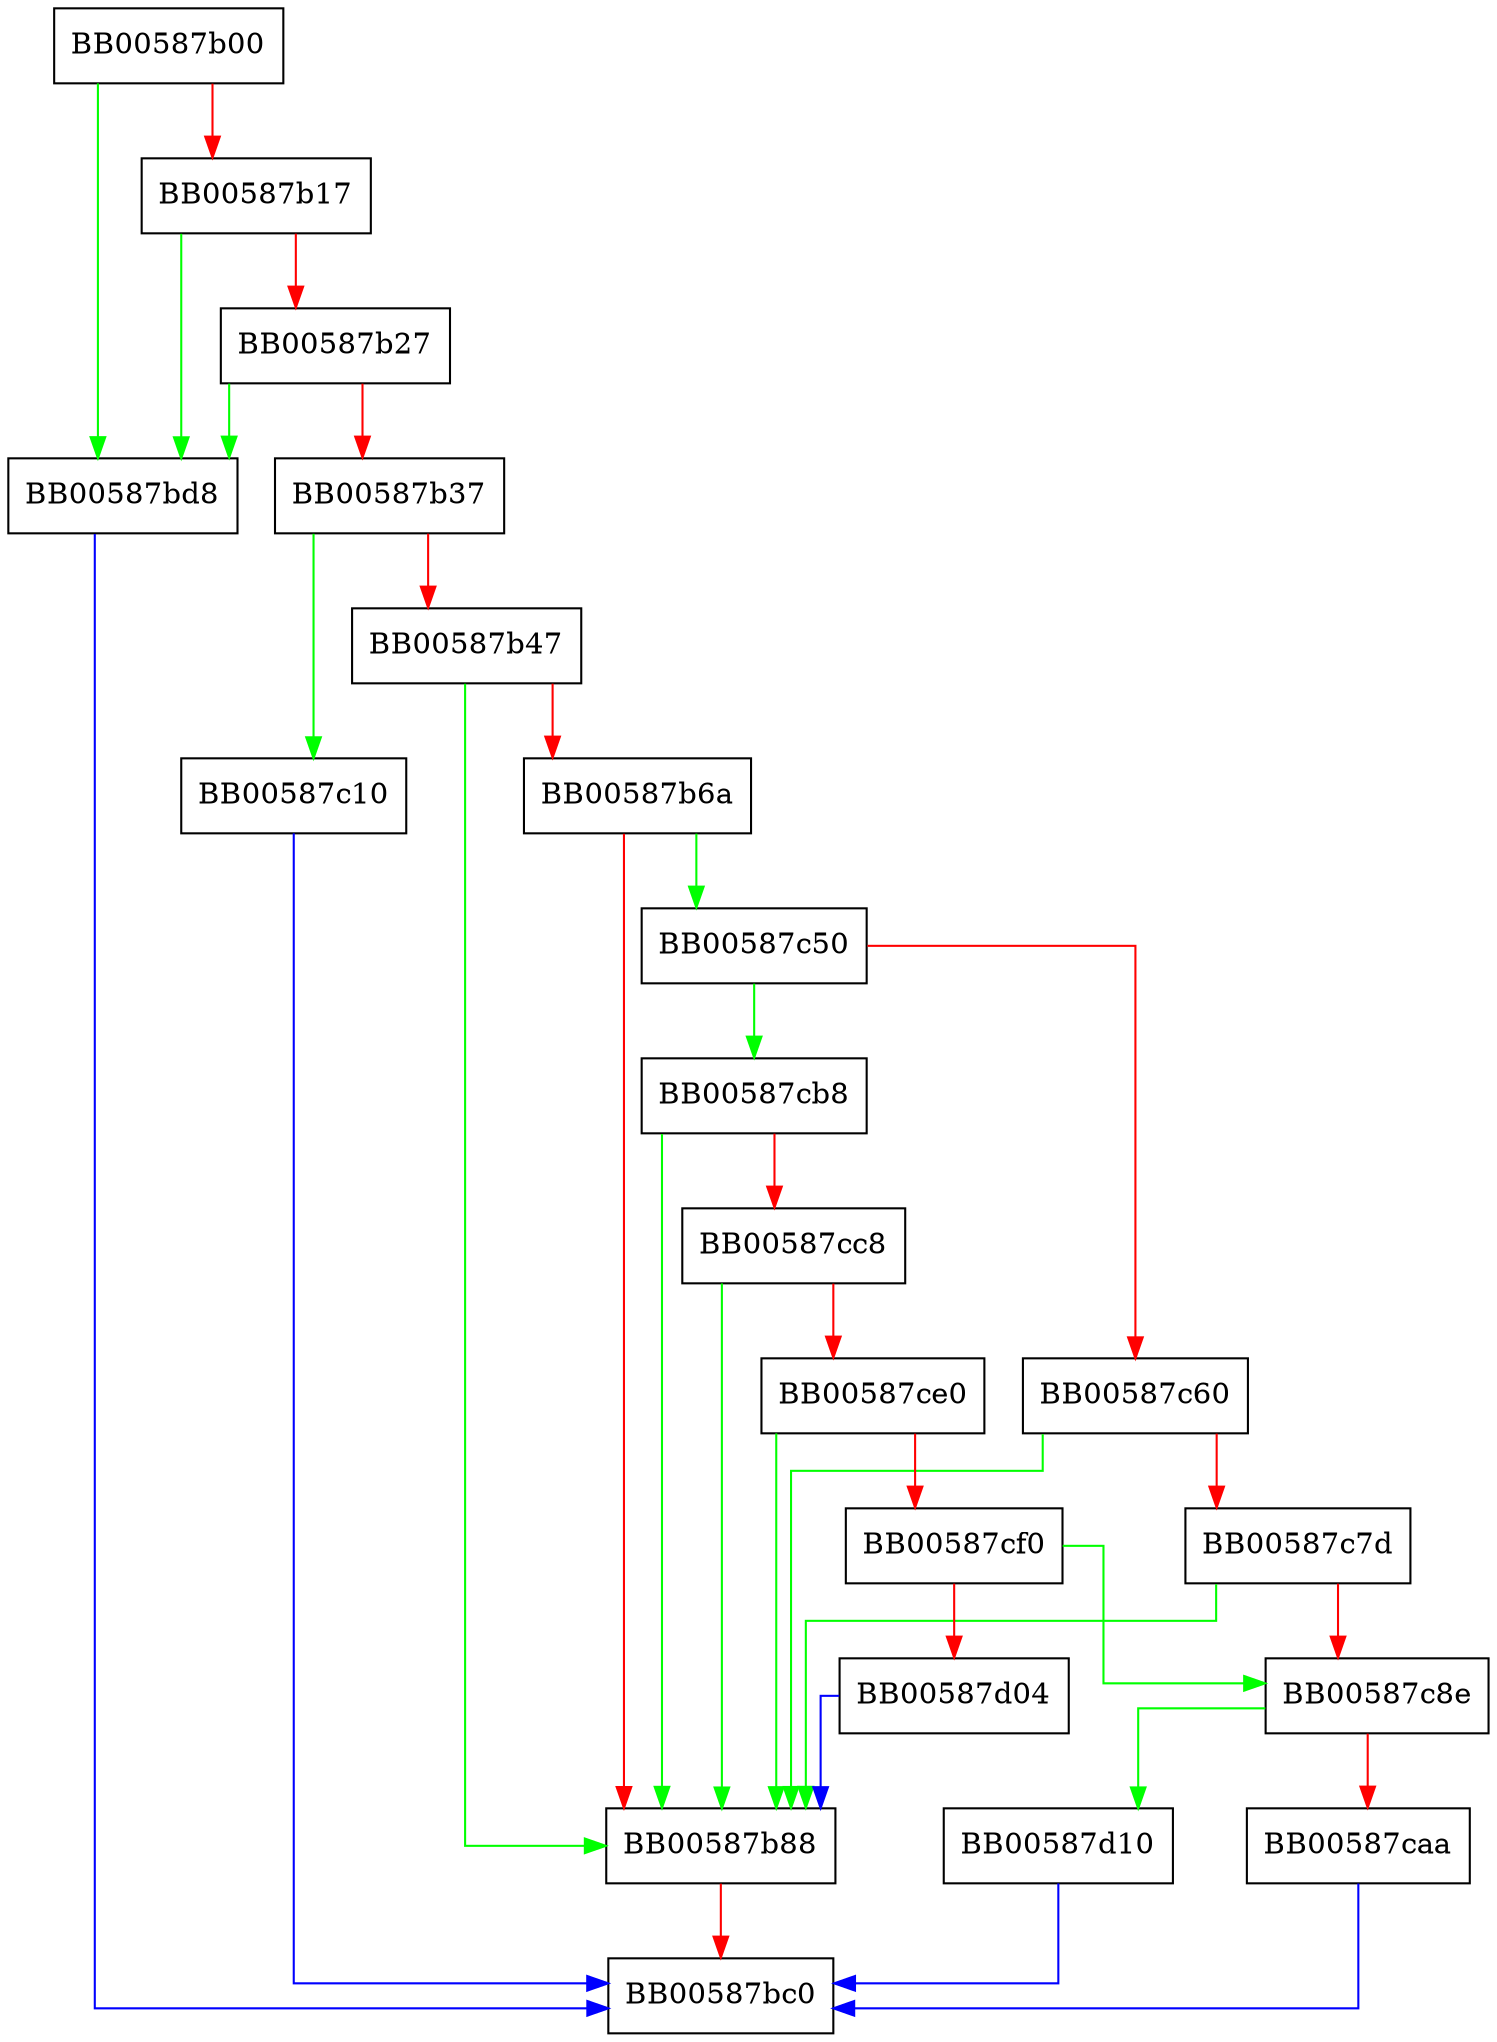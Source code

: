 digraph ossl_ec_key_public_check_quick {
  node [shape="box"];
  graph [splines=ortho];
  BB00587b00 -> BB00587bd8 [color="green"];
  BB00587b00 -> BB00587b17 [color="red"];
  BB00587b17 -> BB00587bd8 [color="green"];
  BB00587b17 -> BB00587b27 [color="red"];
  BB00587b27 -> BB00587bd8 [color="green"];
  BB00587b27 -> BB00587b37 [color="red"];
  BB00587b37 -> BB00587c10 [color="green"];
  BB00587b37 -> BB00587b47 [color="red"];
  BB00587b47 -> BB00587b88 [color="green"];
  BB00587b47 -> BB00587b6a [color="red"];
  BB00587b6a -> BB00587c50 [color="green"];
  BB00587b6a -> BB00587b88 [color="red"];
  BB00587b88 -> BB00587bc0 [color="red"];
  BB00587bd8 -> BB00587bc0 [color="blue"];
  BB00587c10 -> BB00587bc0 [color="blue"];
  BB00587c50 -> BB00587cb8 [color="green"];
  BB00587c50 -> BB00587c60 [color="red"];
  BB00587c60 -> BB00587b88 [color="green"];
  BB00587c60 -> BB00587c7d [color="red"];
  BB00587c7d -> BB00587b88 [color="green"];
  BB00587c7d -> BB00587c8e [color="red"];
  BB00587c8e -> BB00587d10 [color="green"];
  BB00587c8e -> BB00587caa [color="red"];
  BB00587caa -> BB00587bc0 [color="blue"];
  BB00587cb8 -> BB00587b88 [color="green"];
  BB00587cb8 -> BB00587cc8 [color="red"];
  BB00587cc8 -> BB00587b88 [color="green"];
  BB00587cc8 -> BB00587ce0 [color="red"];
  BB00587ce0 -> BB00587b88 [color="green"];
  BB00587ce0 -> BB00587cf0 [color="red"];
  BB00587cf0 -> BB00587c8e [color="green"];
  BB00587cf0 -> BB00587d04 [color="red"];
  BB00587d04 -> BB00587b88 [color="blue"];
  BB00587d10 -> BB00587bc0 [color="blue"];
}